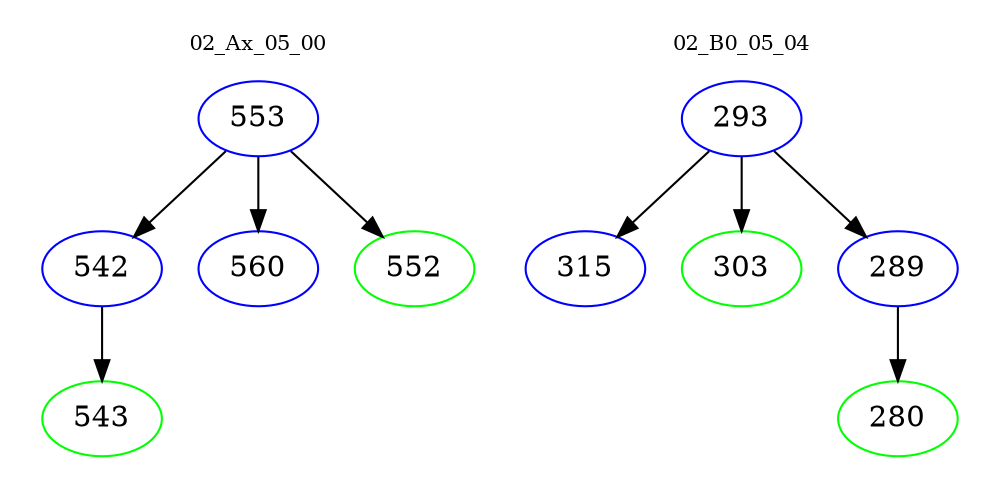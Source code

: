 digraph{
subgraph cluster_0 {
color = white
label = "02_Ax_05_00";
fontsize=10;
T0_553 [label="553", color="blue"]
T0_553 -> T0_542 [color="black"]
T0_542 [label="542", color="blue"]
T0_542 -> T0_543 [color="black"]
T0_543 [label="543", color="green"]
T0_553 -> T0_560 [color="black"]
T0_560 [label="560", color="blue"]
T0_553 -> T0_552 [color="black"]
T0_552 [label="552", color="green"]
}
subgraph cluster_1 {
color = white
label = "02_B0_05_04";
fontsize=10;
T1_293 [label="293", color="blue"]
T1_293 -> T1_315 [color="black"]
T1_315 [label="315", color="blue"]
T1_293 -> T1_303 [color="black"]
T1_303 [label="303", color="green"]
T1_293 -> T1_289 [color="black"]
T1_289 [label="289", color="blue"]
T1_289 -> T1_280 [color="black"]
T1_280 [label="280", color="green"]
}
}
